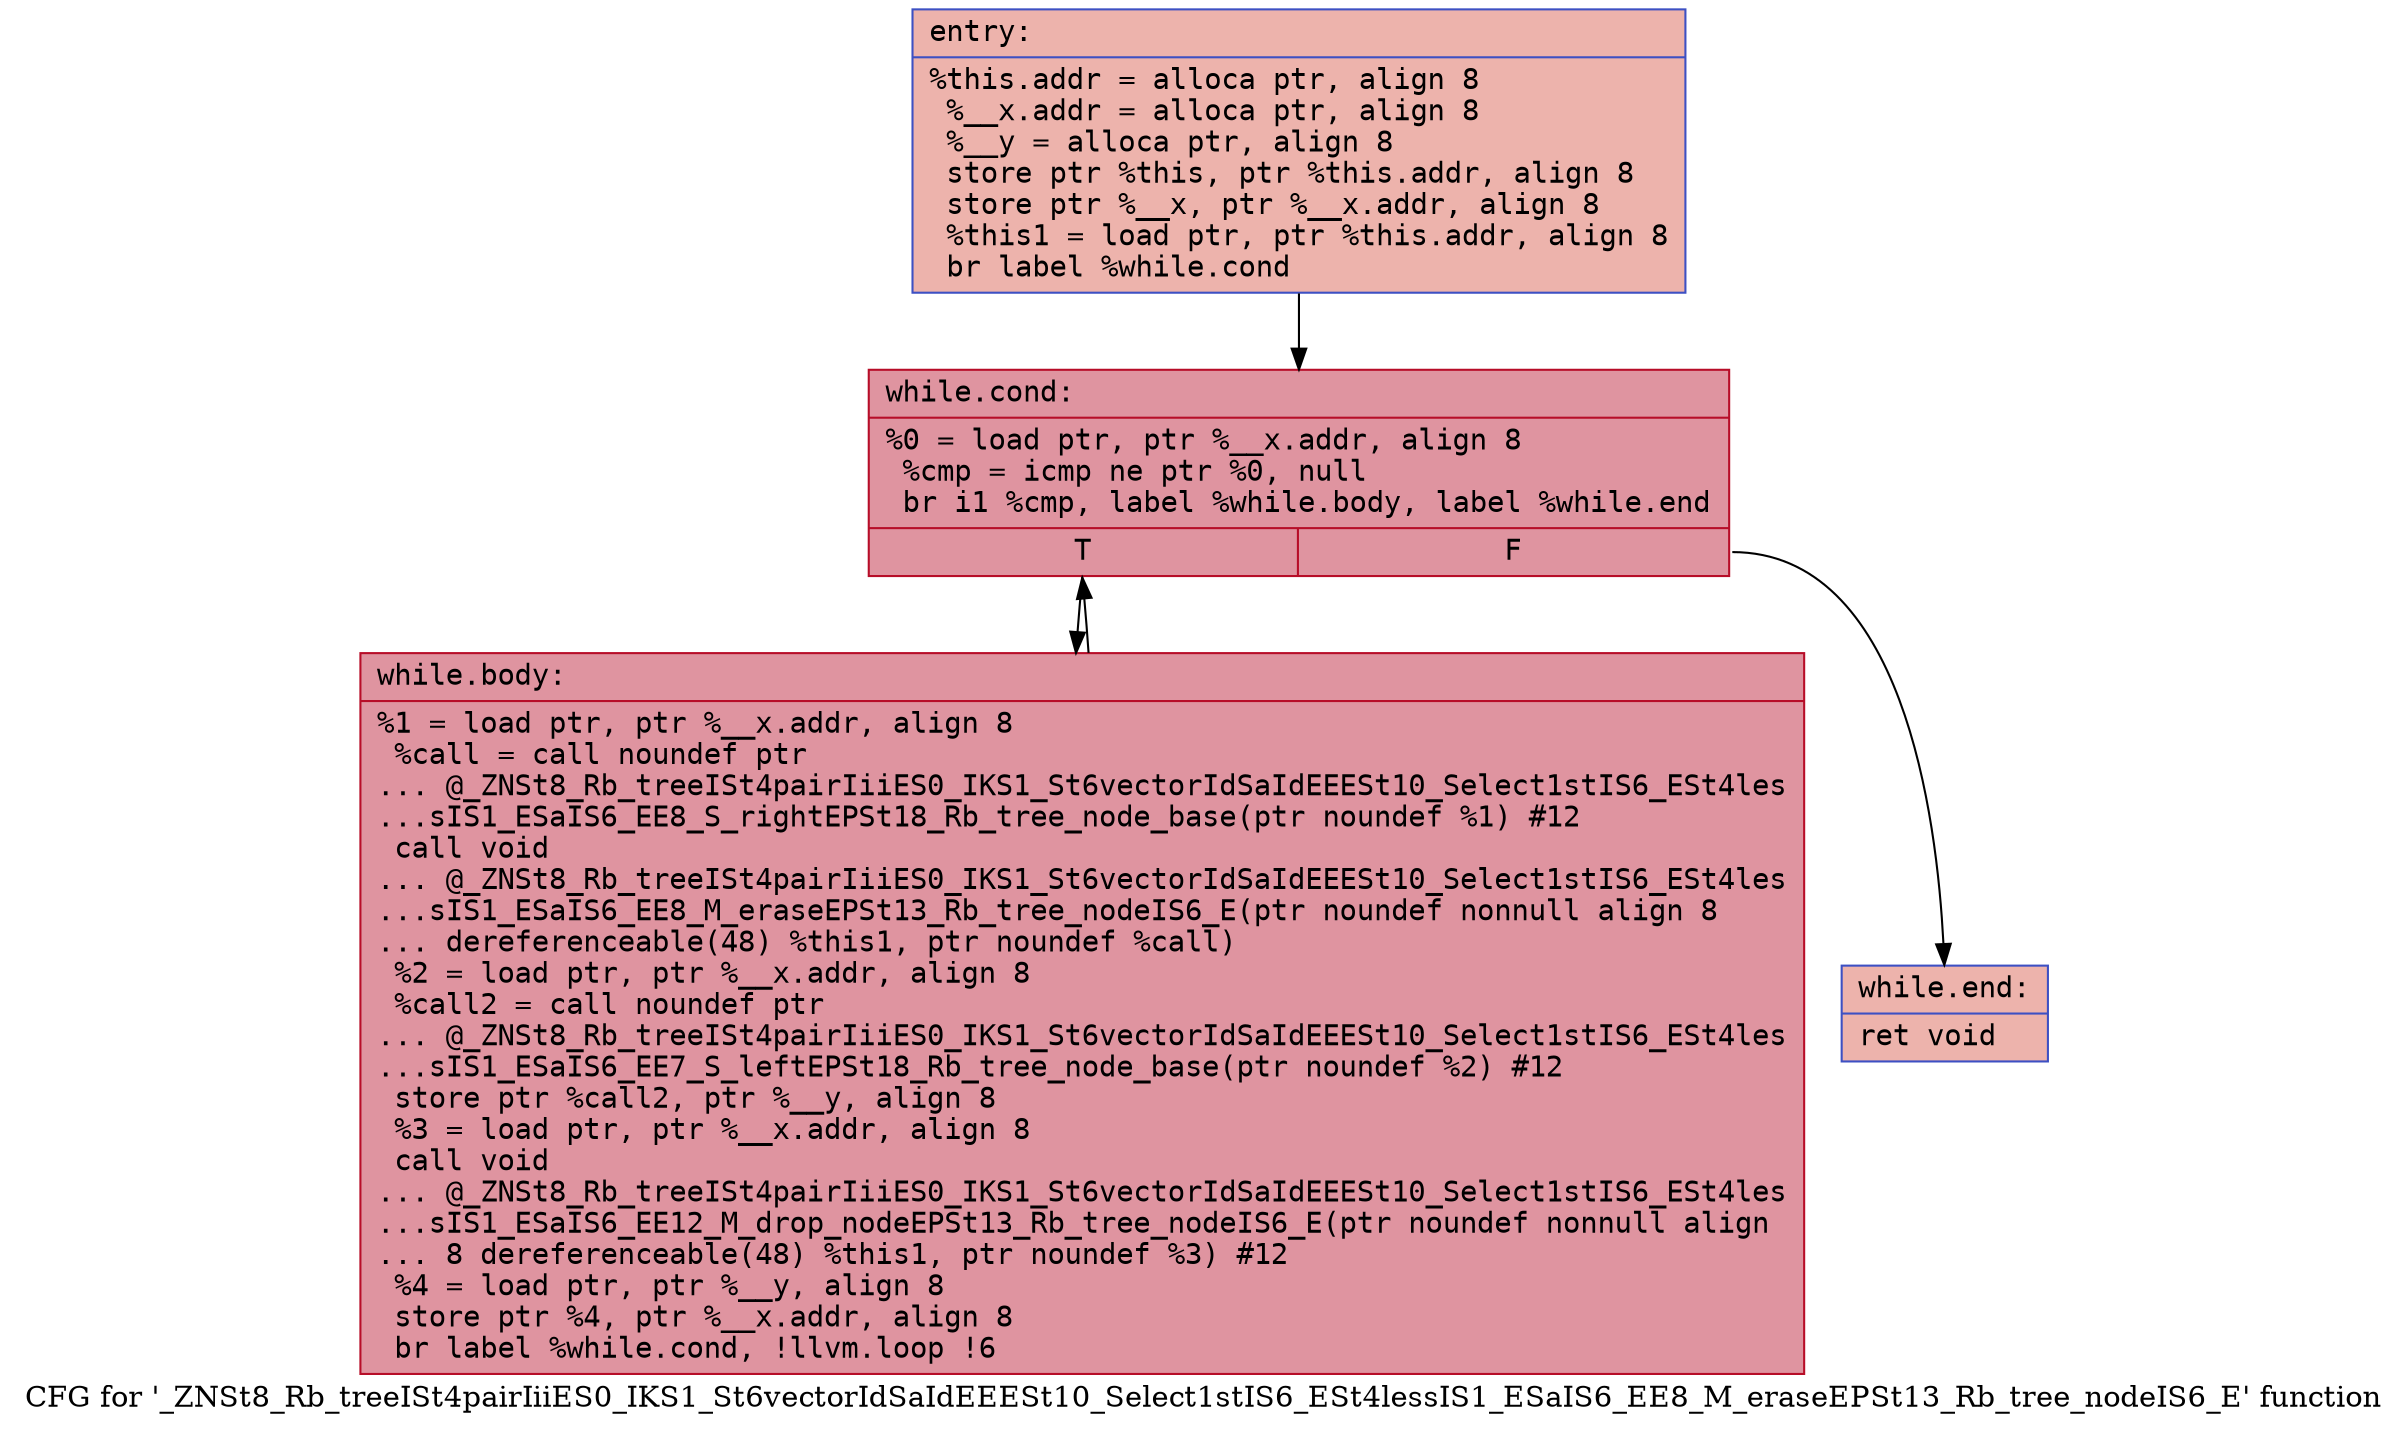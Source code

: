 digraph "CFG for '_ZNSt8_Rb_treeISt4pairIiiES0_IKS1_St6vectorIdSaIdEEESt10_Select1stIS6_ESt4lessIS1_ESaIS6_EE8_M_eraseEPSt13_Rb_tree_nodeIS6_E' function" {
	label="CFG for '_ZNSt8_Rb_treeISt4pairIiiES0_IKS1_St6vectorIdSaIdEEESt10_Select1stIS6_ESt4lessIS1_ESaIS6_EE8_M_eraseEPSt13_Rb_tree_nodeIS6_E' function";

	Node0x55e722d509a0 [shape=record,color="#3d50c3ff", style=filled, fillcolor="#d6524470" fontname="Courier",label="{entry:\l|  %this.addr = alloca ptr, align 8\l  %__x.addr = alloca ptr, align 8\l  %__y = alloca ptr, align 8\l  store ptr %this, ptr %this.addr, align 8\l  store ptr %__x, ptr %__x.addr, align 8\l  %this1 = load ptr, ptr %this.addr, align 8\l  br label %while.cond\l}"];
	Node0x55e722d509a0 -> Node0x55e722d50c80[tooltip="entry -> while.cond\nProbability 100.00%" ];
	Node0x55e722d50c80 [shape=record,color="#b70d28ff", style=filled, fillcolor="#b70d2870" fontname="Courier",label="{while.cond:\l|  %0 = load ptr, ptr %__x.addr, align 8\l  %cmp = icmp ne ptr %0, null\l  br i1 %cmp, label %while.body, label %while.end\l|{<s0>T|<s1>F}}"];
	Node0x55e722d50c80:s0 -> Node0x55e722d50da0[tooltip="while.cond -> while.body\nProbability 96.88%" ];
	Node0x55e722d50c80:s1 -> Node0x55e722d50e20[tooltip="while.cond -> while.end\nProbability 3.12%" ];
	Node0x55e722d50da0 [shape=record,color="#b70d28ff", style=filled, fillcolor="#b70d2870" fontname="Courier",label="{while.body:\l|  %1 = load ptr, ptr %__x.addr, align 8\l  %call = call noundef ptr\l... @_ZNSt8_Rb_treeISt4pairIiiES0_IKS1_St6vectorIdSaIdEEESt10_Select1stIS6_ESt4les\l...sIS1_ESaIS6_EE8_S_rightEPSt18_Rb_tree_node_base(ptr noundef %1) #12\l  call void\l... @_ZNSt8_Rb_treeISt4pairIiiES0_IKS1_St6vectorIdSaIdEEESt10_Select1stIS6_ESt4les\l...sIS1_ESaIS6_EE8_M_eraseEPSt13_Rb_tree_nodeIS6_E(ptr noundef nonnull align 8\l... dereferenceable(48) %this1, ptr noundef %call)\l  %2 = load ptr, ptr %__x.addr, align 8\l  %call2 = call noundef ptr\l... @_ZNSt8_Rb_treeISt4pairIiiES0_IKS1_St6vectorIdSaIdEEESt10_Select1stIS6_ESt4les\l...sIS1_ESaIS6_EE7_S_leftEPSt18_Rb_tree_node_base(ptr noundef %2) #12\l  store ptr %call2, ptr %__y, align 8\l  %3 = load ptr, ptr %__x.addr, align 8\l  call void\l... @_ZNSt8_Rb_treeISt4pairIiiES0_IKS1_St6vectorIdSaIdEEESt10_Select1stIS6_ESt4les\l...sIS1_ESaIS6_EE12_M_drop_nodeEPSt13_Rb_tree_nodeIS6_E(ptr noundef nonnull align\l... 8 dereferenceable(48) %this1, ptr noundef %3) #12\l  %4 = load ptr, ptr %__y, align 8\l  store ptr %4, ptr %__x.addr, align 8\l  br label %while.cond, !llvm.loop !6\l}"];
	Node0x55e722d50da0 -> Node0x55e722d50c80[tooltip="while.body -> while.cond\nProbability 100.00%" ];
	Node0x55e722d50e20 [shape=record,color="#3d50c3ff", style=filled, fillcolor="#d6524470" fontname="Courier",label="{while.end:\l|  ret void\l}"];
}
